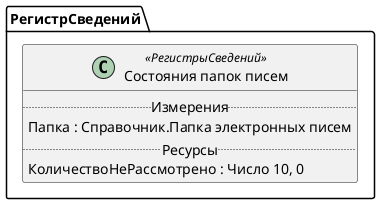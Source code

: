 ﻿@startuml СостоянияПапокПисем
'!include templates.wsd
'..\include templates.wsd
class РегистрСведений.СостоянияПапокПисем as "Состояния папок писем" <<РегистрыСведений>>
{
..Измерения..
Папка : Справочник.Папка электронных писем
..Ресурсы..
КоличествоНеРассмотрено : Число 10, 0
}
@enduml
